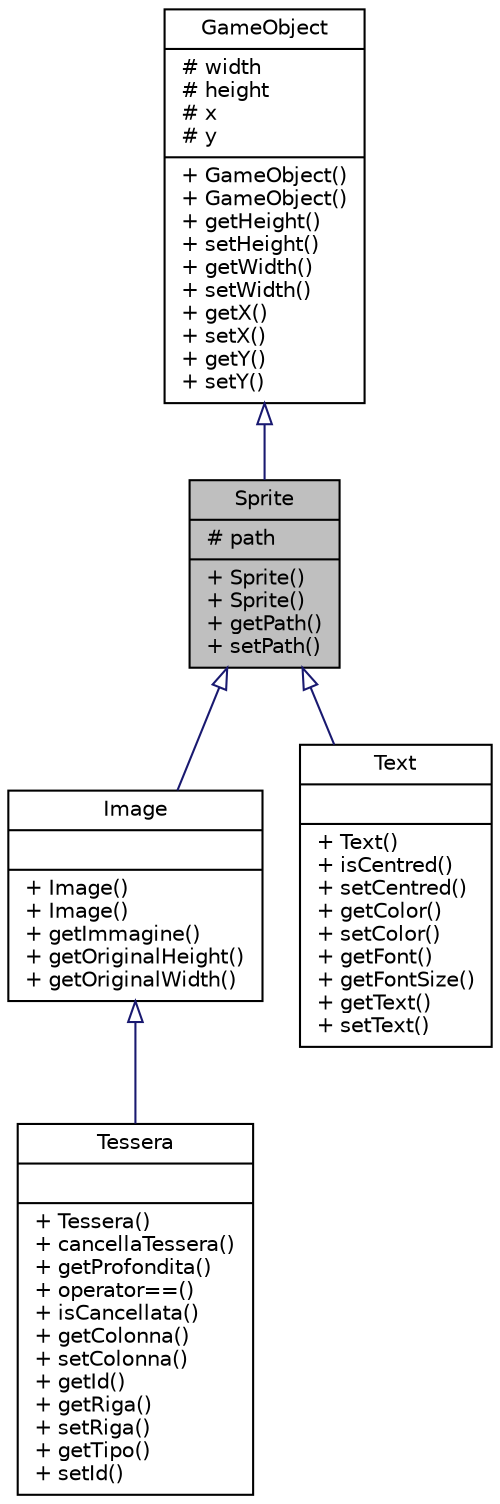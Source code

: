 digraph "Sprite"
{
  edge [fontname="Helvetica",fontsize="10",labelfontname="Helvetica",labelfontsize="10"];
  node [fontname="Helvetica",fontsize="10",shape=record];
  Node0 [label="{Sprite\n|# path\l|+ Sprite()\l+ Sprite()\l+ getPath()\l+ setPath()\l}",height=0.2,width=0.4,color="black", fillcolor="grey75", style="filled", fontcolor="black"];
  Node1 -> Node0 [dir="back",color="midnightblue",fontsize="10",style="solid",arrowtail="onormal"];
  Node1 [label="{GameObject\n|# width\l# height\l# x\l# y\l|+ GameObject()\l+ GameObject()\l+ getHeight()\l+ setHeight()\l+ getWidth()\l+ setWidth()\l+ getX()\l+ setX()\l+ getY()\l+ setY()\l}",height=0.2,width=0.4,color="black", fillcolor="white", style="filled",URL="$class_game_object.html"];
  Node0 -> Node2 [dir="back",color="midnightblue",fontsize="10",style="solid",arrowtail="onormal"];
  Node2 [label="{Image\n||+ Image()\l+ Image()\l+ getImmagine()\l+ getOriginalHeight()\l+ getOriginalWidth()\l}",height=0.2,width=0.4,color="black", fillcolor="white", style="filled",URL="$class_image.html"];
  Node2 -> Node3 [dir="back",color="midnightblue",fontsize="10",style="solid",arrowtail="onormal"];
  Node3 [label="{Tessera\n||+ Tessera()\l+ cancellaTessera()\l+ getProfondita()\l+ operator==()\l+ isCancellata()\l+ getColonna()\l+ setColonna()\l+ getId()\l+ getRiga()\l+ setRiga()\l+ getTipo()\l+ setId()\l}",height=0.2,width=0.4,color="black", fillcolor="white", style="filled",URL="$class_tessera.html"];
  Node0 -> Node4 [dir="back",color="midnightblue",fontsize="10",style="solid",arrowtail="onormal"];
  Node4 [label="{Text\n||+ Text()\l+ isCentred()\l+ setCentred()\l+ getColor()\l+ setColor()\l+ getFont()\l+ getFontSize()\l+ getText()\l+ setText()\l}",height=0.2,width=0.4,color="black", fillcolor="white", style="filled",URL="$class_text.html"];
}
